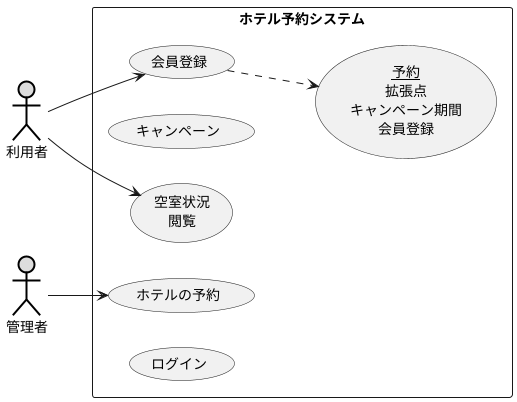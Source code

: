 @startuml ユースケース図
actor 利用者 #DDDDDD;line:black;line.bold;
actor 管理者 #DDDDDD;line:black;line.bold;
rectangle ホテル予約システム {
usecase 会員登録 as K
usecase (<u>予約</u>\n拡張点\nキャンペーン期間\n会員登録) as Y
usecase キャンペーン as KP
usecase (空室状況\n閲覧) as E
usecase ホテルの予約 as S
usecase ログイン
}
利用者 --> K
left to right direction
K ..> Y
利用者 --> E
管理者 --> S
left to right direction

@enduml